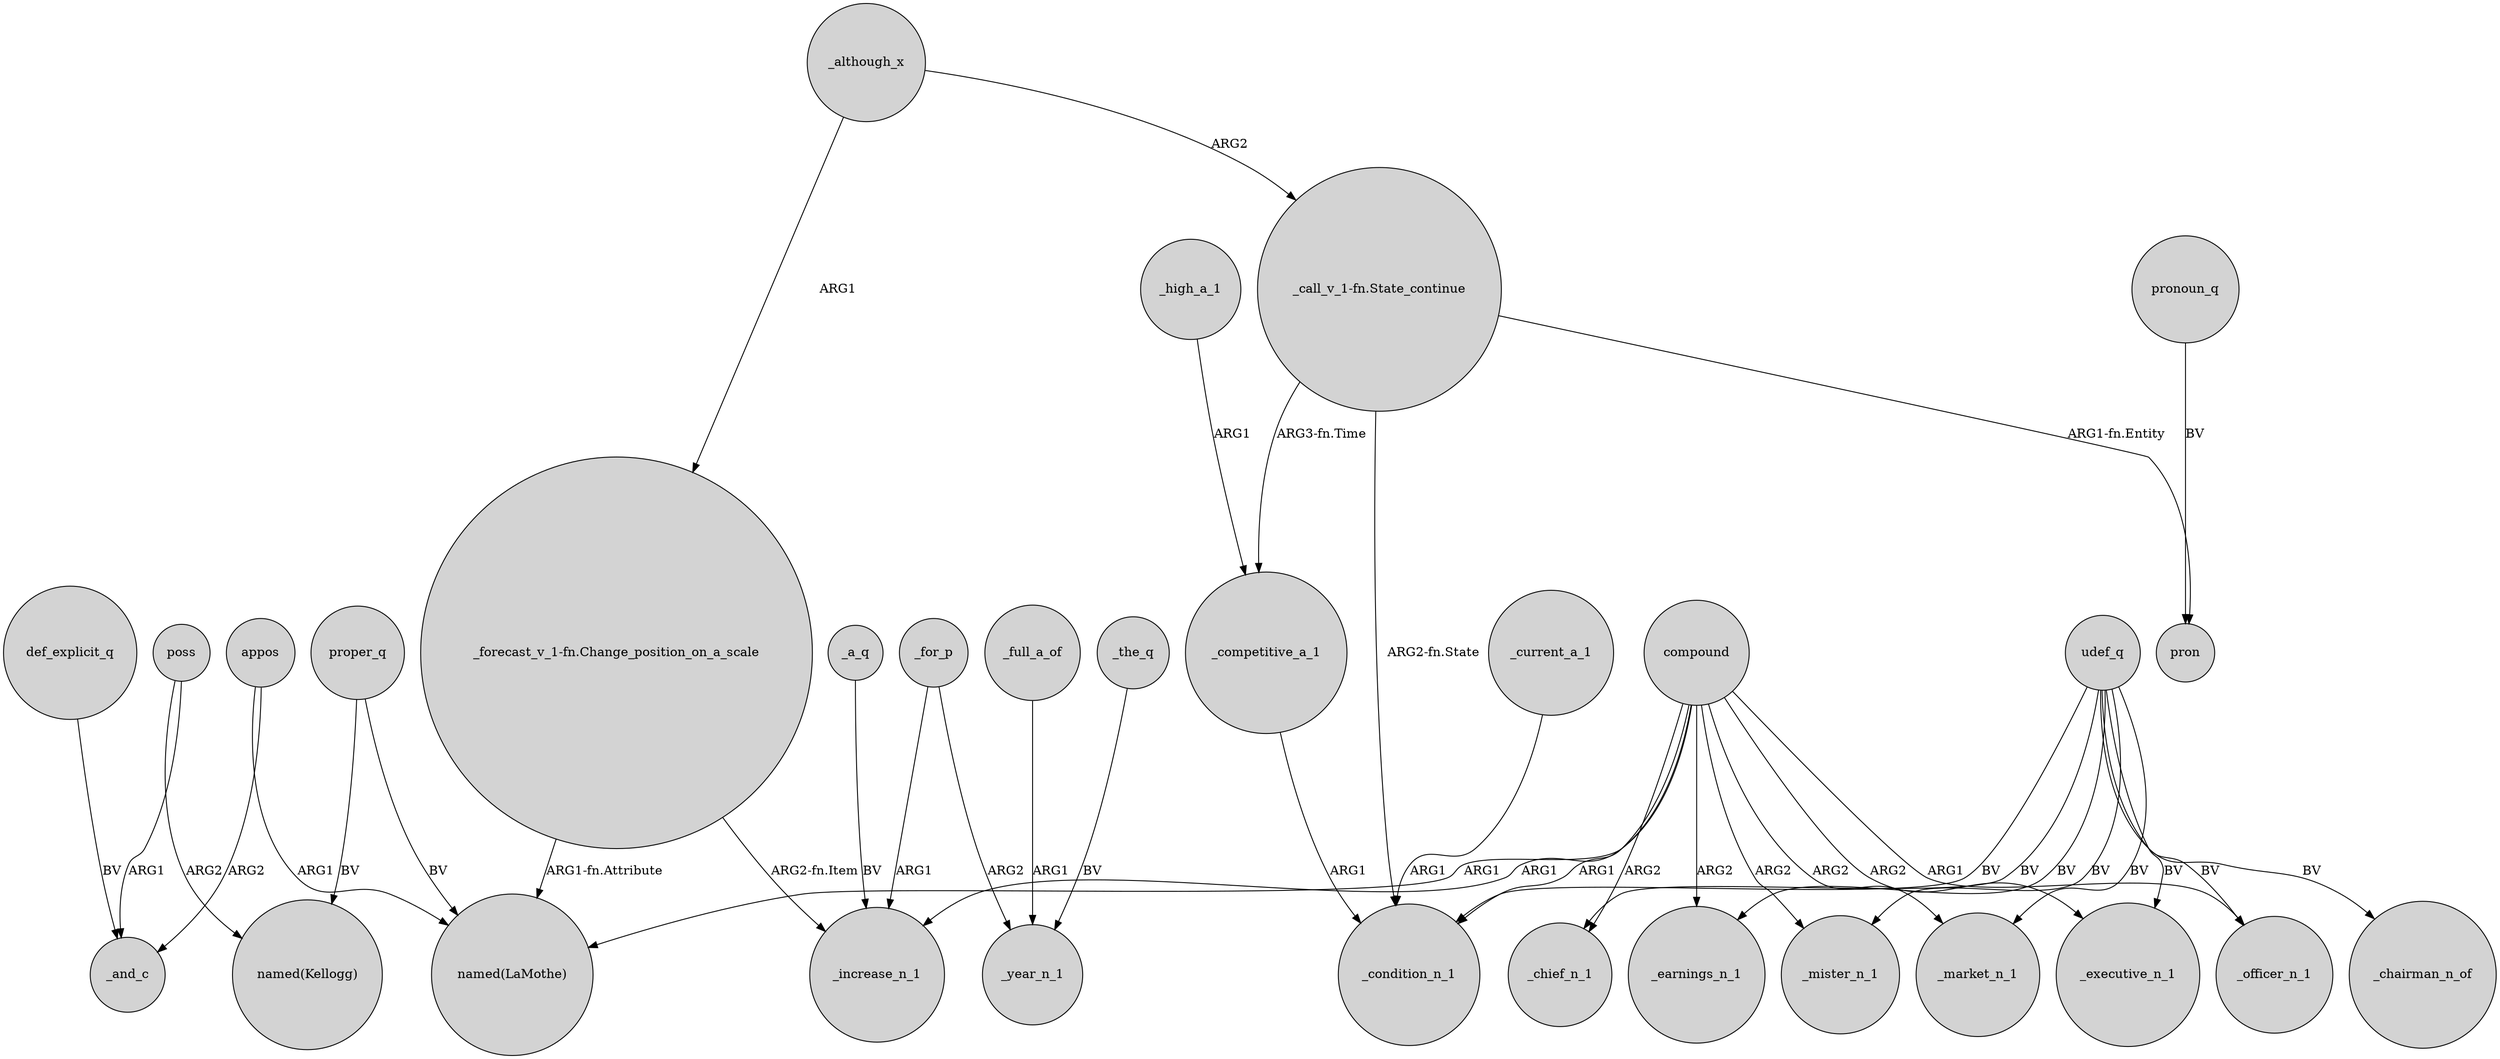 digraph {
	node [shape=circle style=filled]
	compound -> "named(LaMothe)" [label=ARG1]
	udef_q -> _market_n_1 [label=BV]
	compound -> _mister_n_1 [label=ARG2]
	compound -> _increase_n_1 [label=ARG1]
	compound -> _chief_n_1 [label=ARG2]
	appos -> _and_c [label=ARG2]
	compound -> _market_n_1 [label=ARG2]
	udef_q -> _chairman_n_of [label=BV]
	_full_a_of -> _year_n_1 [label=ARG1]
	proper_q -> "named(Kellogg)" [label=BV]
	udef_q -> _chief_n_1 [label=BV]
	"_call_v_1-fn.State_continue" -> _competitive_a_1 [label="ARG3-fn.Time"]
	appos -> "named(LaMothe)" [label=ARG1]
	_competitive_a_1 -> _condition_n_1 [label=ARG1]
	udef_q -> _mister_n_1 [label=BV]
	"_forecast_v_1-fn.Change_position_on_a_scale" -> "named(LaMothe)" [label="ARG1-fn.Attribute"]
	compound -> _condition_n_1 [label=ARG1]
	_for_p -> _increase_n_1 [label=ARG1]
	compound -> _earnings_n_1 [label=ARG2]
	def_explicit_q -> _and_c [label=BV]
	pronoun_q -> pron [label=BV]
	udef_q -> _executive_n_1 [label=BV]
	poss -> _and_c [label=ARG1]
	udef_q -> _earnings_n_1 [label=BV]
	_the_q -> _year_n_1 [label=BV]
	_although_x -> "_forecast_v_1-fn.Change_position_on_a_scale" [label=ARG1]
	"_call_v_1-fn.State_continue" -> pron [label="ARG1-fn.Entity"]
	"_call_v_1-fn.State_continue" -> _condition_n_1 [label="ARG2-fn.State"]
	_although_x -> "_call_v_1-fn.State_continue" [label=ARG2]
	compound -> _officer_n_1 [label=ARG1]
	udef_q -> _officer_n_1 [label=BV]
	_high_a_1 -> _competitive_a_1 [label=ARG1]
	udef_q -> _condition_n_1 [label=BV]
	compound -> _executive_n_1 [label=ARG2]
	_a_q -> _increase_n_1 [label=BV]
	"_forecast_v_1-fn.Change_position_on_a_scale" -> _increase_n_1 [label="ARG2-fn.Item"]
	poss -> "named(Kellogg)" [label=ARG2]
	_for_p -> _year_n_1 [label=ARG2]
	proper_q -> "named(LaMothe)" [label=BV]
	_current_a_1 -> _condition_n_1 [label=ARG1]
}
